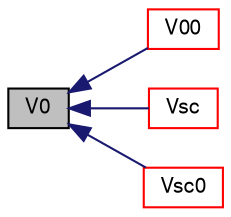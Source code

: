 digraph "V0"
{
  bgcolor="transparent";
  edge [fontname="FreeSans",fontsize="10",labelfontname="FreeSans",labelfontsize="10"];
  node [fontname="FreeSans",fontsize="10",shape=record];
  rankdir="LR";
  Node1 [label="V0",height=0.2,width=0.4,color="black", fillcolor="grey75", style="filled" fontcolor="black"];
  Node1 -> Node2 [dir="back",color="midnightblue",fontsize="10",style="solid",fontname="FreeSans"];
  Node2 [label="V00",height=0.2,width=0.4,color="red",URL="$a00851.html#aa1343754fb424c6975570e92e5712619",tooltip="Return old-old-time cell volumes. "];
  Node1 -> Node3 [dir="back",color="midnightblue",fontsize="10",style="solid",fontname="FreeSans"];
  Node3 [label="Vsc",height=0.2,width=0.4,color="red",URL="$a00851.html#a5a273d7a61849534a052f5f74a4428bc",tooltip="Return sub-cycle cell volumes. "];
  Node1 -> Node4 [dir="back",color="midnightblue",fontsize="10",style="solid",fontname="FreeSans"];
  Node4 [label="Vsc0",height=0.2,width=0.4,color="red",URL="$a00851.html#a26f4d12efb215c3c5e20c9388aabfa00",tooltip="Return sub-cycl old-time cell volumes. "];
}
